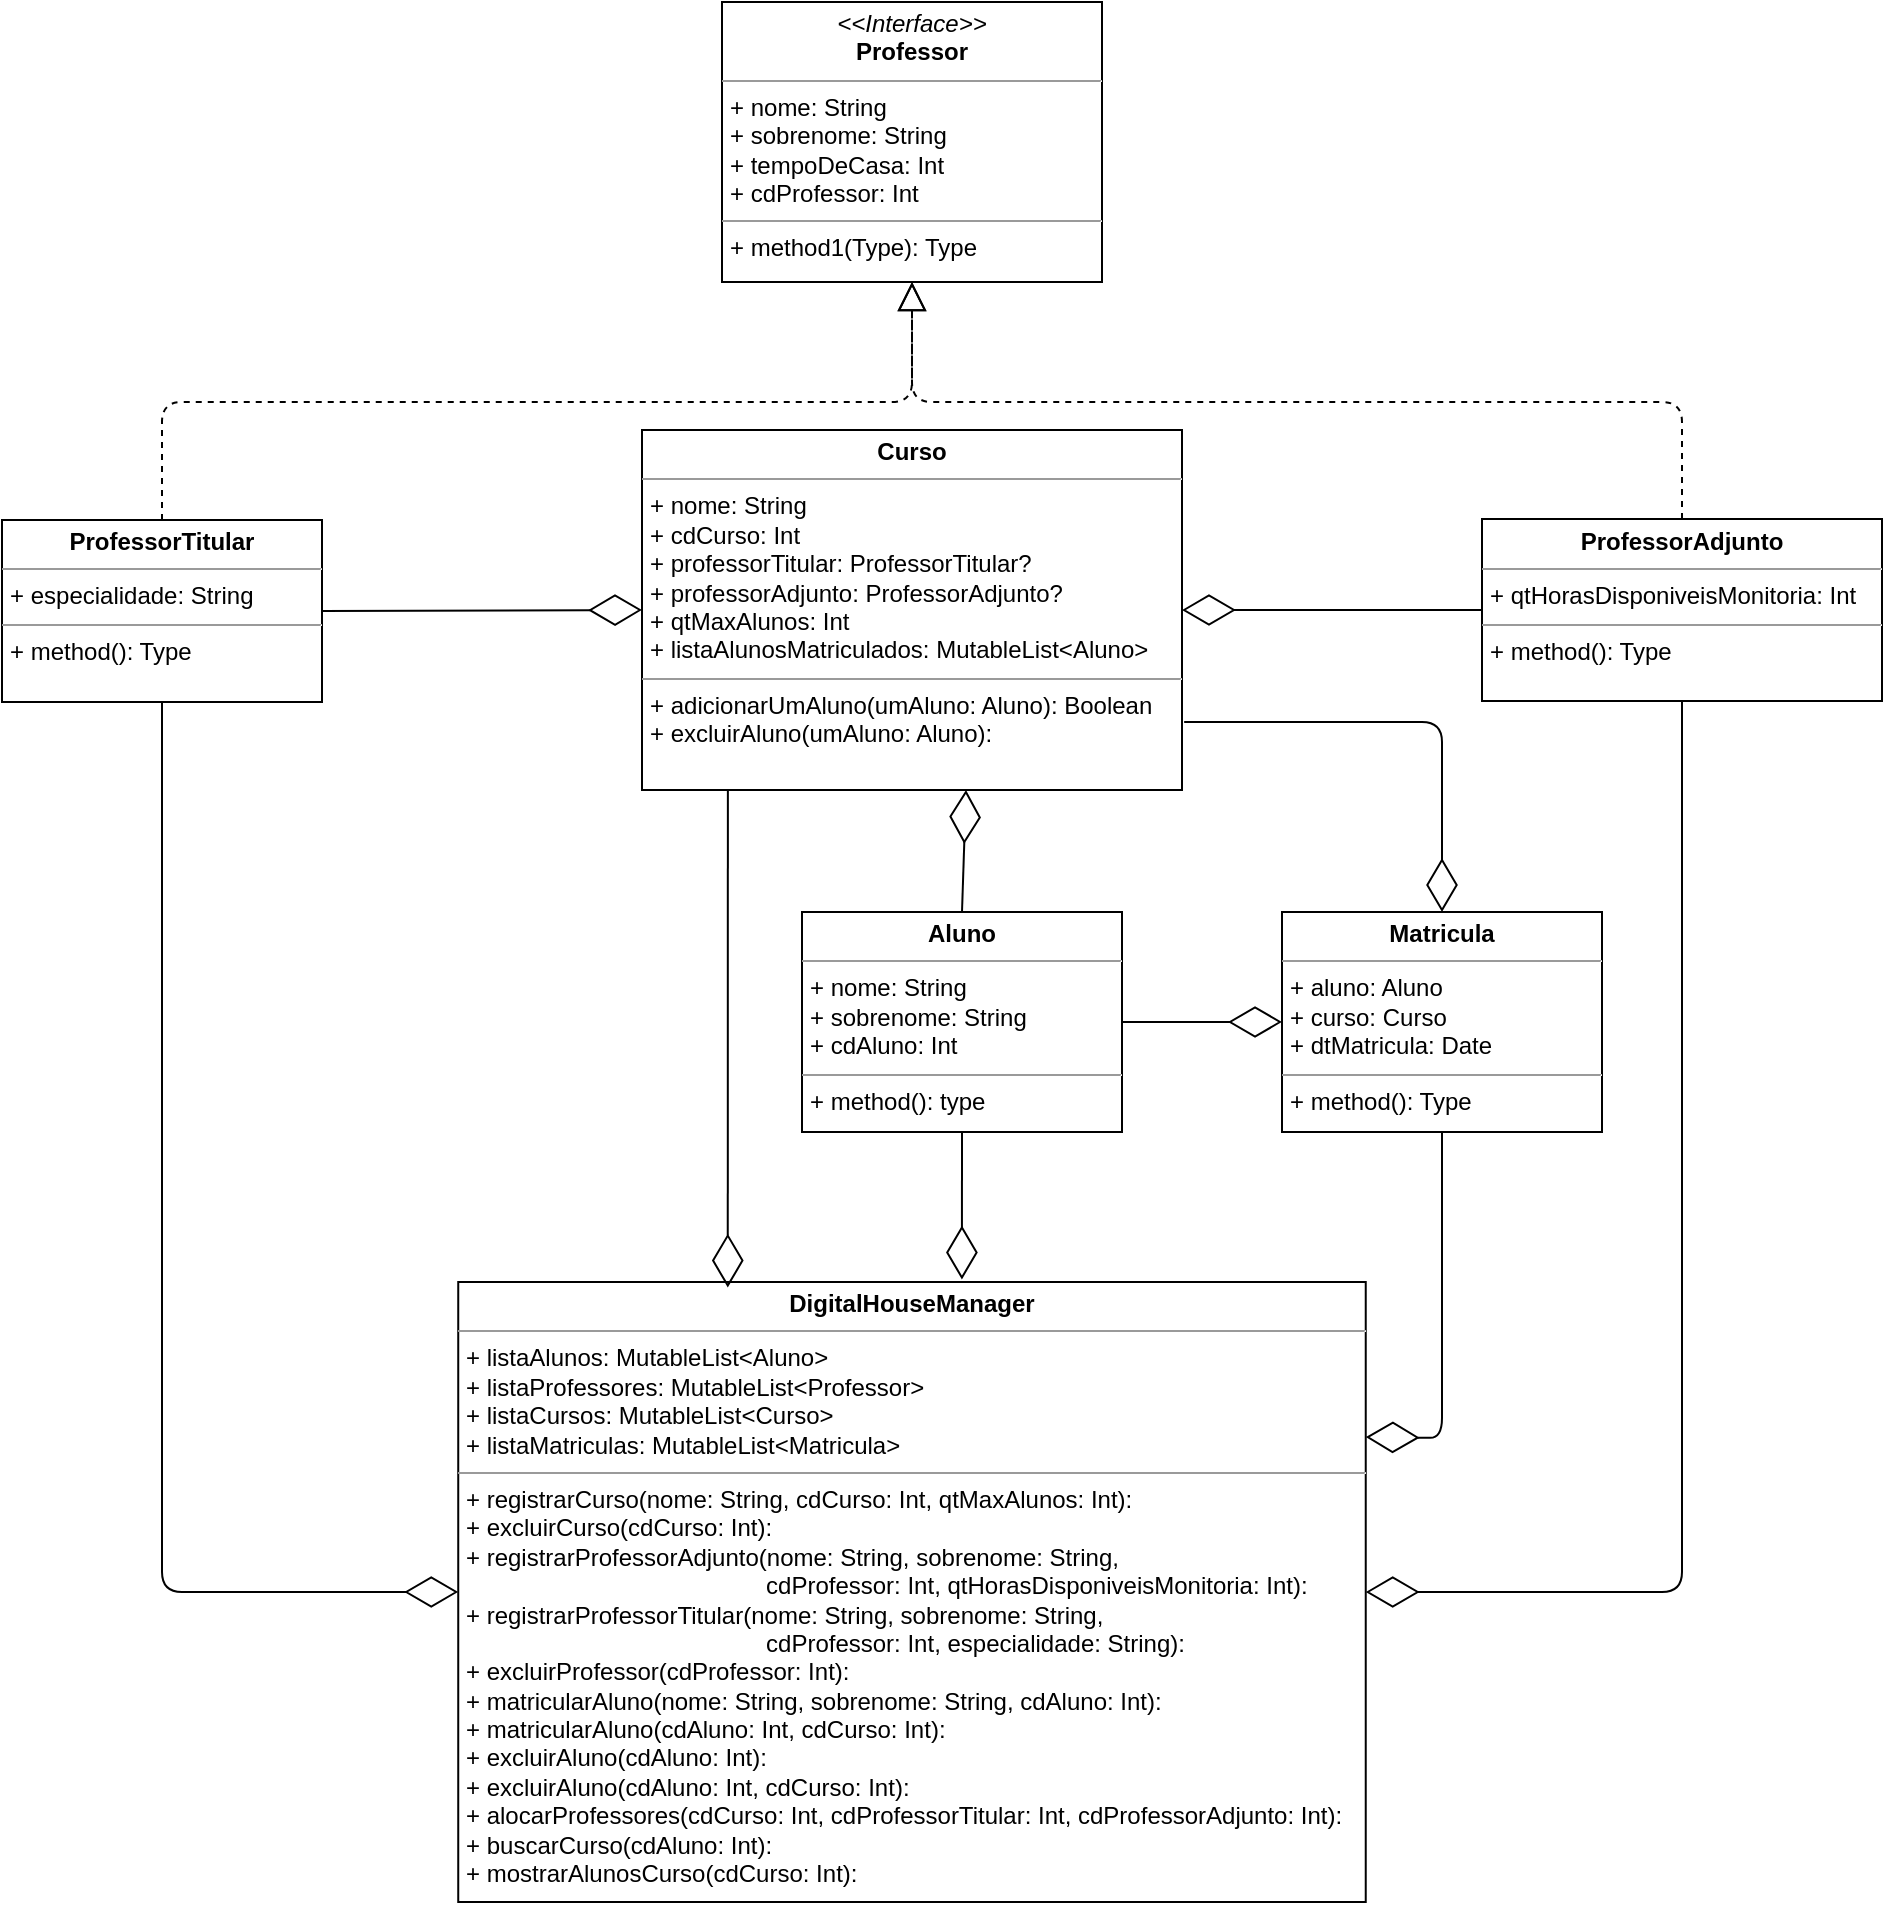 <mxfile version="14.7.5" type="device"><diagram id="6Q5-CJArhDS7oZtiJi6o" name="Page-1"><mxGraphModel dx="1634" dy="732" grid="1" gridSize="10" guides="1" tooltips="1" connect="1" arrows="1" fold="1" page="1" pageScale="1" pageWidth="827" pageHeight="1169" math="0" shadow="0"><root><mxCell id="0"/><mxCell id="1" parent="0"/><mxCell id="MJcxnQInf4bEPeZVIcdR-5" value="&lt;p style=&quot;margin: 0px ; margin-top: 4px ; text-align: center&quot;&gt;&lt;b&gt;Aluno&lt;/b&gt;&lt;/p&gt;&lt;hr size=&quot;1&quot;&gt;&lt;p style=&quot;margin: 0px ; margin-left: 4px&quot;&gt;+ nome: String&lt;/p&gt;&lt;p style=&quot;margin: 0px ; margin-left: 4px&quot;&gt;+ sobrenome: String&lt;/p&gt;&lt;p style=&quot;margin: 0px ; margin-left: 4px&quot;&gt;+ cdAluno: Int&lt;/p&gt;&lt;hr size=&quot;1&quot;&gt;&lt;p style=&quot;margin: 0px ; margin-left: 4px&quot;&gt;+ method(): type&lt;/p&gt;" style="verticalAlign=top;align=left;overflow=fill;fontSize=12;fontFamily=Helvetica;html=1;" parent="1" vertex="1"><mxGeometry x="460" y="475" width="160" height="110" as="geometry"/></mxCell><mxCell id="MJcxnQInf4bEPeZVIcdR-7" value="&lt;p style=&quot;margin: 0px ; margin-top: 4px ; text-align: center&quot;&gt;&lt;b&gt;Curso&lt;/b&gt;&lt;/p&gt;&lt;hr size=&quot;1&quot;&gt;&lt;p style=&quot;margin: 0px ; margin-left: 4px&quot;&gt;+ nome: String&lt;/p&gt;&lt;p style=&quot;margin: 0px ; margin-left: 4px&quot;&gt;+ cdCurso: Int&lt;/p&gt;&lt;p style=&quot;margin: 0px ; margin-left: 4px&quot;&gt;+ professorTitular: ProfessorTitular?&lt;/p&gt;&lt;p style=&quot;margin: 0px ; margin-left: 4px&quot;&gt;+ professorAdjunto: ProfessorAdjunto?&lt;/p&gt;&lt;p style=&quot;margin: 0px ; margin-left: 4px&quot;&gt;+ qtMaxAlunos: Int&lt;/p&gt;&lt;p style=&quot;margin: 0px ; margin-left: 4px&quot;&gt;+ listaAlunosMatriculados: MutableList&amp;lt;Aluno&amp;gt;&lt;/p&gt;&lt;hr size=&quot;1&quot;&gt;&lt;p style=&quot;margin: 0px ; margin-left: 4px&quot;&gt;+ adicionarUmAluno(umAluno: Aluno): Boolean&lt;/p&gt;&lt;p style=&quot;margin: 0px ; margin-left: 4px&quot;&gt;+ excluirAluno(umAluno: Aluno):&lt;/p&gt;" style="verticalAlign=top;align=left;overflow=fill;fontSize=12;fontFamily=Helvetica;html=1;" parent="1" vertex="1"><mxGeometry x="380" y="234" width="270" height="180" as="geometry"/></mxCell><mxCell id="MJcxnQInf4bEPeZVIcdR-8" value="&lt;p style=&quot;margin: 0px ; margin-top: 4px ; text-align: center&quot;&gt;&lt;b&gt;ProfessorTitular&lt;/b&gt;&lt;/p&gt;&lt;hr size=&quot;1&quot;&gt;&lt;p style=&quot;margin: 0px ; margin-left: 4px&quot;&gt;+ especialidade: String&lt;/p&gt;&lt;hr size=&quot;1&quot;&gt;&lt;p style=&quot;margin: 0px ; margin-left: 4px&quot;&gt;+ method(): Type&lt;/p&gt;" style="verticalAlign=top;align=left;overflow=fill;fontSize=12;fontFamily=Helvetica;html=1;" parent="1" vertex="1"><mxGeometry x="60" y="279" width="160" height="91" as="geometry"/></mxCell><mxCell id="MJcxnQInf4bEPeZVIcdR-9" value="&lt;p style=&quot;margin: 0px ; margin-top: 4px ; text-align: center&quot;&gt;&lt;i&gt;&amp;lt;&amp;lt;Interface&amp;gt;&amp;gt;&lt;/i&gt;&lt;br&gt;&lt;b&gt;Professor&lt;/b&gt;&lt;/p&gt;&lt;hr size=&quot;1&quot;&gt;&lt;p style=&quot;margin: 0px 0px 0px 4px&quot;&gt;+ nome: String&lt;/p&gt;&lt;p style=&quot;margin: 0px 0px 0px 4px&quot;&gt;+ sobrenome: String&lt;/p&gt;&lt;p style=&quot;margin: 0px 0px 0px 4px&quot;&gt;+ tempoDeCasa: Int&lt;/p&gt;&lt;p style=&quot;margin: 0px 0px 0px 4px&quot;&gt;+ cdProfessor: Int&lt;/p&gt;&lt;hr size=&quot;1&quot;&gt;&lt;p style=&quot;margin: 0px ; margin-left: 4px&quot;&gt;+ method1(Type): Type&lt;br&gt;&lt;br&gt;&lt;/p&gt;" style="verticalAlign=top;align=left;overflow=fill;fontSize=12;fontFamily=Helvetica;html=1;" parent="1" vertex="1"><mxGeometry x="420" y="20" width="190" height="140" as="geometry"/></mxCell><mxCell id="MJcxnQInf4bEPeZVIcdR-10" value="&lt;p style=&quot;margin: 0px ; margin-top: 4px ; text-align: center&quot;&gt;&lt;b&gt;ProfessorAdjunto&lt;/b&gt;&lt;/p&gt;&lt;hr size=&quot;1&quot;&gt;&lt;p style=&quot;margin: 0px ; margin-left: 4px&quot;&gt;+ qtHorasDisponiveisMonitoria: Int&lt;/p&gt;&lt;hr size=&quot;1&quot;&gt;&lt;p style=&quot;margin: 0px ; margin-left: 4px&quot;&gt;+ method(): Type&lt;/p&gt;" style="verticalAlign=top;align=left;overflow=fill;fontSize=12;fontFamily=Helvetica;html=1;" parent="1" vertex="1"><mxGeometry x="800" y="278.5" width="200" height="91" as="geometry"/></mxCell><mxCell id="MJcxnQInf4bEPeZVIcdR-11" value="&lt;p style=&quot;margin: 0px ; margin-top: 4px ; text-align: center&quot;&gt;&lt;b&gt;Matricula&lt;/b&gt;&lt;/p&gt;&lt;hr size=&quot;1&quot;&gt;&lt;p style=&quot;margin: 0px ; margin-left: 4px&quot;&gt;+ aluno: Aluno&lt;/p&gt;&lt;p style=&quot;margin: 0px ; margin-left: 4px&quot;&gt;+ curso: Curso&lt;/p&gt;&lt;p style=&quot;margin: 0px ; margin-left: 4px&quot;&gt;+ dtMatricula: Date&lt;/p&gt;&lt;hr size=&quot;1&quot;&gt;&lt;p style=&quot;margin: 0px ; margin-left: 4px&quot;&gt;+ method(): Type&lt;/p&gt;" style="verticalAlign=top;align=left;overflow=fill;fontSize=12;fontFamily=Helvetica;html=1;" parent="1" vertex="1"><mxGeometry x="700" y="475" width="160" height="110" as="geometry"/></mxCell><mxCell id="MJcxnQInf4bEPeZVIcdR-12" value="&lt;p style=&quot;margin: 0px ; margin-top: 4px ; text-align: center&quot;&gt;&lt;b&gt;DigitalHouseManager&lt;/b&gt;&lt;/p&gt;&lt;hr size=&quot;1&quot;&gt;&lt;p style=&quot;margin: 0px ; margin-left: 4px&quot;&gt;+ listaAlunos: MutableList&amp;lt;Aluno&amp;gt;&lt;/p&gt;&lt;p style=&quot;margin: 0px ; margin-left: 4px&quot;&gt;+ listaProfessores: MutableList&amp;lt;Professor&amp;gt;&lt;/p&gt;&lt;p style=&quot;margin: 0px ; margin-left: 4px&quot;&gt;+ listaCursos: MutableList&amp;lt;Curso&amp;gt;&lt;/p&gt;&lt;p style=&quot;margin: 0px ; margin-left: 4px&quot;&gt;+ listaMatriculas: MutableList&amp;lt;Matricula&amp;gt;&lt;/p&gt;&lt;hr size=&quot;1&quot;&gt;&lt;p style=&quot;margin: 0px ; margin-left: 4px&quot;&gt;+ registrarCurso(nome: String, cdCurso: Int, qtMaxAlunos: Int):&lt;/p&gt;&lt;p style=&quot;margin: 0px ; margin-left: 4px&quot;&gt;+ excluirCurso(cdCurso: Int):&lt;/p&gt;&lt;p style=&quot;margin: 0px ; margin-left: 4px&quot;&gt;+ registrarProfessorAdjunto(nome: String, sobrenome: String,&lt;/p&gt;&lt;p style=&quot;margin: 0px ; margin-left: 4px&quot;&gt;&amp;nbsp; &amp;nbsp; &amp;nbsp; &amp;nbsp; &amp;nbsp; &amp;nbsp; &amp;nbsp; &amp;nbsp; &amp;nbsp; &amp;nbsp; &amp;nbsp; &amp;nbsp; &amp;nbsp; &amp;nbsp; &amp;nbsp; &amp;nbsp; &amp;nbsp; &amp;nbsp; &amp;nbsp; &amp;nbsp; &amp;nbsp; &amp;nbsp; &amp;nbsp;cdProfessor: Int, qtHorasDisponiveisMonitoria: Int):&lt;/p&gt;&lt;p style=&quot;margin: 0px ; margin-left: 4px&quot;&gt;&lt;span&gt;+ registrarProfessorTitular(nome: String, sobrenome: String,&lt;/span&gt;&lt;/p&gt;&lt;p style=&quot;margin: 0px ; margin-left: 4px&quot;&gt;&lt;span&gt;&amp;nbsp; &amp;nbsp; &amp;nbsp; &amp;nbsp; &amp;nbsp; &amp;nbsp; &amp;nbsp; &amp;nbsp; &amp;nbsp; &amp;nbsp; &amp;nbsp; &amp;nbsp; &amp;nbsp; &amp;nbsp; &amp;nbsp; &amp;nbsp; &amp;nbsp; &amp;nbsp; &amp;nbsp; &amp;nbsp; &amp;nbsp; &amp;nbsp; &amp;nbsp;cdProfessor: Int, especialidade: String):&lt;/span&gt;&lt;/p&gt;&lt;p style=&quot;margin: 0px ; margin-left: 4px&quot;&gt;&lt;span&gt;+ excluirProfessor(cdProfessor: Int):&lt;/span&gt;&lt;/p&gt;&lt;p style=&quot;margin: 0px ; margin-left: 4px&quot;&gt;&lt;span&gt;+ matricularAluno(nome: String, sobrenome: String, cdAluno: Int):&lt;/span&gt;&lt;/p&gt;&lt;p style=&quot;margin: 0px ; margin-left: 4px&quot;&gt;&lt;span&gt;+ matricularAluno(cdAluno: Int, cdCurso: Int):&lt;/span&gt;&lt;/p&gt;&lt;p style=&quot;margin: 0px ; margin-left: 4px&quot;&gt;&lt;span&gt;+ excluirAluno(cdAluno: Int):&lt;/span&gt;&lt;/p&gt;&lt;p style=&quot;margin: 0px ; margin-left: 4px&quot;&gt;&lt;span&gt;+ excluirAluno(cdAluno: Int, cdCurso: Int):&lt;/span&gt;&lt;/p&gt;&lt;p style=&quot;margin: 0px ; margin-left: 4px&quot;&gt;&lt;span&gt;+ alocarProfessores(cdCurso: Int, cdProfessorTitular: Int, cdProfessorAdjunto: Int):&lt;/span&gt;&lt;/p&gt;&lt;p style=&quot;margin: 0px ; margin-left: 4px&quot;&gt;&lt;span&gt;+ buscarCurso(cdAluno: Int):&lt;/span&gt;&lt;/p&gt;&lt;p style=&quot;margin: 0px ; margin-left: 4px&quot;&gt;&lt;span&gt;+ mostrarAlunosCurso(cdCurso: Int):&lt;/span&gt;&lt;/p&gt;" style="verticalAlign=top;align=left;overflow=fill;fontSize=12;fontFamily=Helvetica;html=1;" parent="1" vertex="1"><mxGeometry x="288.12" y="660" width="453.75" height="310" as="geometry"/></mxCell><mxCell id="MJcxnQInf4bEPeZVIcdR-13" value="" style="endArrow=block;dashed=1;endFill=0;endSize=12;html=1;exitX=0.5;exitY=0;exitDx=0;exitDy=0;entryX=0.5;entryY=1;entryDx=0;entryDy=0;" parent="1" source="MJcxnQInf4bEPeZVIcdR-8" target="MJcxnQInf4bEPeZVIcdR-9" edge="1"><mxGeometry width="160" relative="1" as="geometry"><mxPoint x="375" y="290" as="sourcePoint"/><mxPoint x="245" y="181" as="targetPoint"/><Array as="points"><mxPoint x="140" y="220"/><mxPoint x="245" y="220"/><mxPoint x="515" y="220"/></Array></mxGeometry></mxCell><mxCell id="MJcxnQInf4bEPeZVIcdR-14" value="" style="endArrow=block;dashed=1;endFill=0;endSize=12;html=1;exitX=0.5;exitY=0;exitDx=0;exitDy=0;entryX=0.5;entryY=1;entryDx=0;entryDy=0;" parent="1" source="MJcxnQInf4bEPeZVIcdR-10" target="MJcxnQInf4bEPeZVIcdR-9" edge="1"><mxGeometry width="160" relative="1" as="geometry"><mxPoint x="375" y="290" as="sourcePoint"/><mxPoint x="245" y="180" as="targetPoint"/><Array as="points"><mxPoint x="900" y="220"/><mxPoint x="620" y="220"/><mxPoint x="515" y="220"/></Array></mxGeometry></mxCell><mxCell id="MJcxnQInf4bEPeZVIcdR-15" value="" style="endArrow=diamondThin;endFill=0;endSize=24;html=1;exitX=1;exitY=0.5;exitDx=0;exitDy=0;entryX=0;entryY=0.5;entryDx=0;entryDy=0;" parent="1" source="MJcxnQInf4bEPeZVIcdR-8" target="MJcxnQInf4bEPeZVIcdR-7" edge="1"><mxGeometry width="160" relative="1" as="geometry"><mxPoint x="370" y="390" as="sourcePoint"/><mxPoint x="370" y="320" as="targetPoint"/><Array as="points"/></mxGeometry></mxCell><mxCell id="MJcxnQInf4bEPeZVIcdR-16" value="" style="endArrow=diamondThin;endFill=0;endSize=24;html=1;entryX=1;entryY=0.5;entryDx=0;entryDy=0;exitX=0;exitY=0.5;exitDx=0;exitDy=0;" parent="1" source="MJcxnQInf4bEPeZVIcdR-10" target="MJcxnQInf4bEPeZVIcdR-7" edge="1"><mxGeometry width="160" relative="1" as="geometry"><mxPoint x="780" y="324" as="sourcePoint"/><mxPoint x="660" y="324" as="targetPoint"/></mxGeometry></mxCell><mxCell id="MJcxnQInf4bEPeZVIcdR-17" value="" style="endArrow=diamondThin;endFill=0;endSize=24;html=1;exitX=1;exitY=0.5;exitDx=0;exitDy=0;entryX=0;entryY=0.5;entryDx=0;entryDy=0;" parent="1" source="MJcxnQInf4bEPeZVIcdR-5" target="MJcxnQInf4bEPeZVIcdR-11" edge="1"><mxGeometry width="160" relative="1" as="geometry"><mxPoint x="650" y="529.5" as="sourcePoint"/><mxPoint x="810" y="529.5" as="targetPoint"/></mxGeometry></mxCell><mxCell id="MJcxnQInf4bEPeZVIcdR-18" value="" style="endArrow=diamondThin;endFill=0;endSize=24;html=1;exitX=0.5;exitY=0;exitDx=0;exitDy=0;entryX=0.6;entryY=1;entryDx=0;entryDy=0;entryPerimeter=0;" parent="1" source="MJcxnQInf4bEPeZVIcdR-5" target="MJcxnQInf4bEPeZVIcdR-7" edge="1"><mxGeometry width="160" relative="1" as="geometry"><mxPoint x="370" y="490" as="sourcePoint"/><mxPoint x="540" y="440" as="targetPoint"/></mxGeometry></mxCell><mxCell id="MJcxnQInf4bEPeZVIcdR-19" value="" style="endArrow=diamondThin;endFill=0;endSize=24;html=1;entryX=0;entryY=0.5;entryDx=0;entryDy=0;exitX=0.5;exitY=1;exitDx=0;exitDy=0;" parent="1" source="MJcxnQInf4bEPeZVIcdR-8" target="MJcxnQInf4bEPeZVIcdR-12" edge="1"><mxGeometry width="160" relative="1" as="geometry"><mxPoint x="110" y="774.5" as="sourcePoint"/><mxPoint x="270" y="774.5" as="targetPoint"/><Array as="points"><mxPoint x="140" y="815"/></Array></mxGeometry></mxCell><mxCell id="MJcxnQInf4bEPeZVIcdR-20" value="" style="endArrow=diamondThin;endFill=0;endSize=24;html=1;exitX=0.5;exitY=1;exitDx=0;exitDy=0;entryX=1;entryY=0.5;entryDx=0;entryDy=0;" parent="1" source="MJcxnQInf4bEPeZVIcdR-10" target="MJcxnQInf4bEPeZVIcdR-12" edge="1"><mxGeometry width="160" relative="1" as="geometry"><mxPoint x="790" y="774.5" as="sourcePoint"/><mxPoint x="950" y="774.5" as="targetPoint"/><Array as="points"><mxPoint x="900" y="815"/></Array></mxGeometry></mxCell><mxCell id="MJcxnQInf4bEPeZVIcdR-21" value="" style="endArrow=diamondThin;endFill=0;endSize=24;html=1;entryX=0.297;entryY=0.009;entryDx=0;entryDy=0;entryPerimeter=0;exitX=0.159;exitY=1;exitDx=0;exitDy=0;exitPerimeter=0;" parent="1" source="MJcxnQInf4bEPeZVIcdR-7" target="MJcxnQInf4bEPeZVIcdR-12" edge="1"><mxGeometry width="160" relative="1" as="geometry"><mxPoint x="423" y="440" as="sourcePoint"/><mxPoint x="530" y="590" as="targetPoint"/></mxGeometry></mxCell><mxCell id="MJcxnQInf4bEPeZVIcdR-22" value="" style="endArrow=diamondThin;endFill=0;endSize=24;html=1;exitX=0.5;exitY=1;exitDx=0;exitDy=0;entryX=0.555;entryY=-0.004;entryDx=0;entryDy=0;entryPerimeter=0;" parent="1" source="MJcxnQInf4bEPeZVIcdR-5" target="MJcxnQInf4bEPeZVIcdR-12" edge="1"><mxGeometry width="160" relative="1" as="geometry"><mxPoint x="370" y="590" as="sourcePoint"/><mxPoint x="580" y="640" as="targetPoint"/></mxGeometry></mxCell><mxCell id="MJcxnQInf4bEPeZVIcdR-23" value="" style="endArrow=diamondThin;endFill=0;endSize=24;html=1;exitX=0.5;exitY=1;exitDx=0;exitDy=0;entryX=1;entryY=0.25;entryDx=0;entryDy=0;" parent="1" source="MJcxnQInf4bEPeZVIcdR-11" target="MJcxnQInf4bEPeZVIcdR-12" edge="1"><mxGeometry width="160" relative="1" as="geometry"><mxPoint x="650" y="700" as="sourcePoint"/><mxPoint x="810" y="700" as="targetPoint"/><Array as="points"><mxPoint x="780" y="738"/></Array></mxGeometry></mxCell><mxCell id="UhvGeF4468S6uWtS9R86-1" value="" style="endArrow=diamondThin;endFill=0;endSize=24;html=1;entryX=0.5;entryY=0;entryDx=0;entryDy=0;exitX=1.004;exitY=0.811;exitDx=0;exitDy=0;exitPerimeter=0;" edge="1" parent="1" source="MJcxnQInf4bEPeZVIcdR-7" target="MJcxnQInf4bEPeZVIcdR-11"><mxGeometry width="160" relative="1" as="geometry"><mxPoint x="680" y="380" as="sourcePoint"/><mxPoint x="760" y="380" as="targetPoint"/><Array as="points"><mxPoint x="780" y="380"/></Array></mxGeometry></mxCell></root></mxGraphModel></diagram></mxfile>